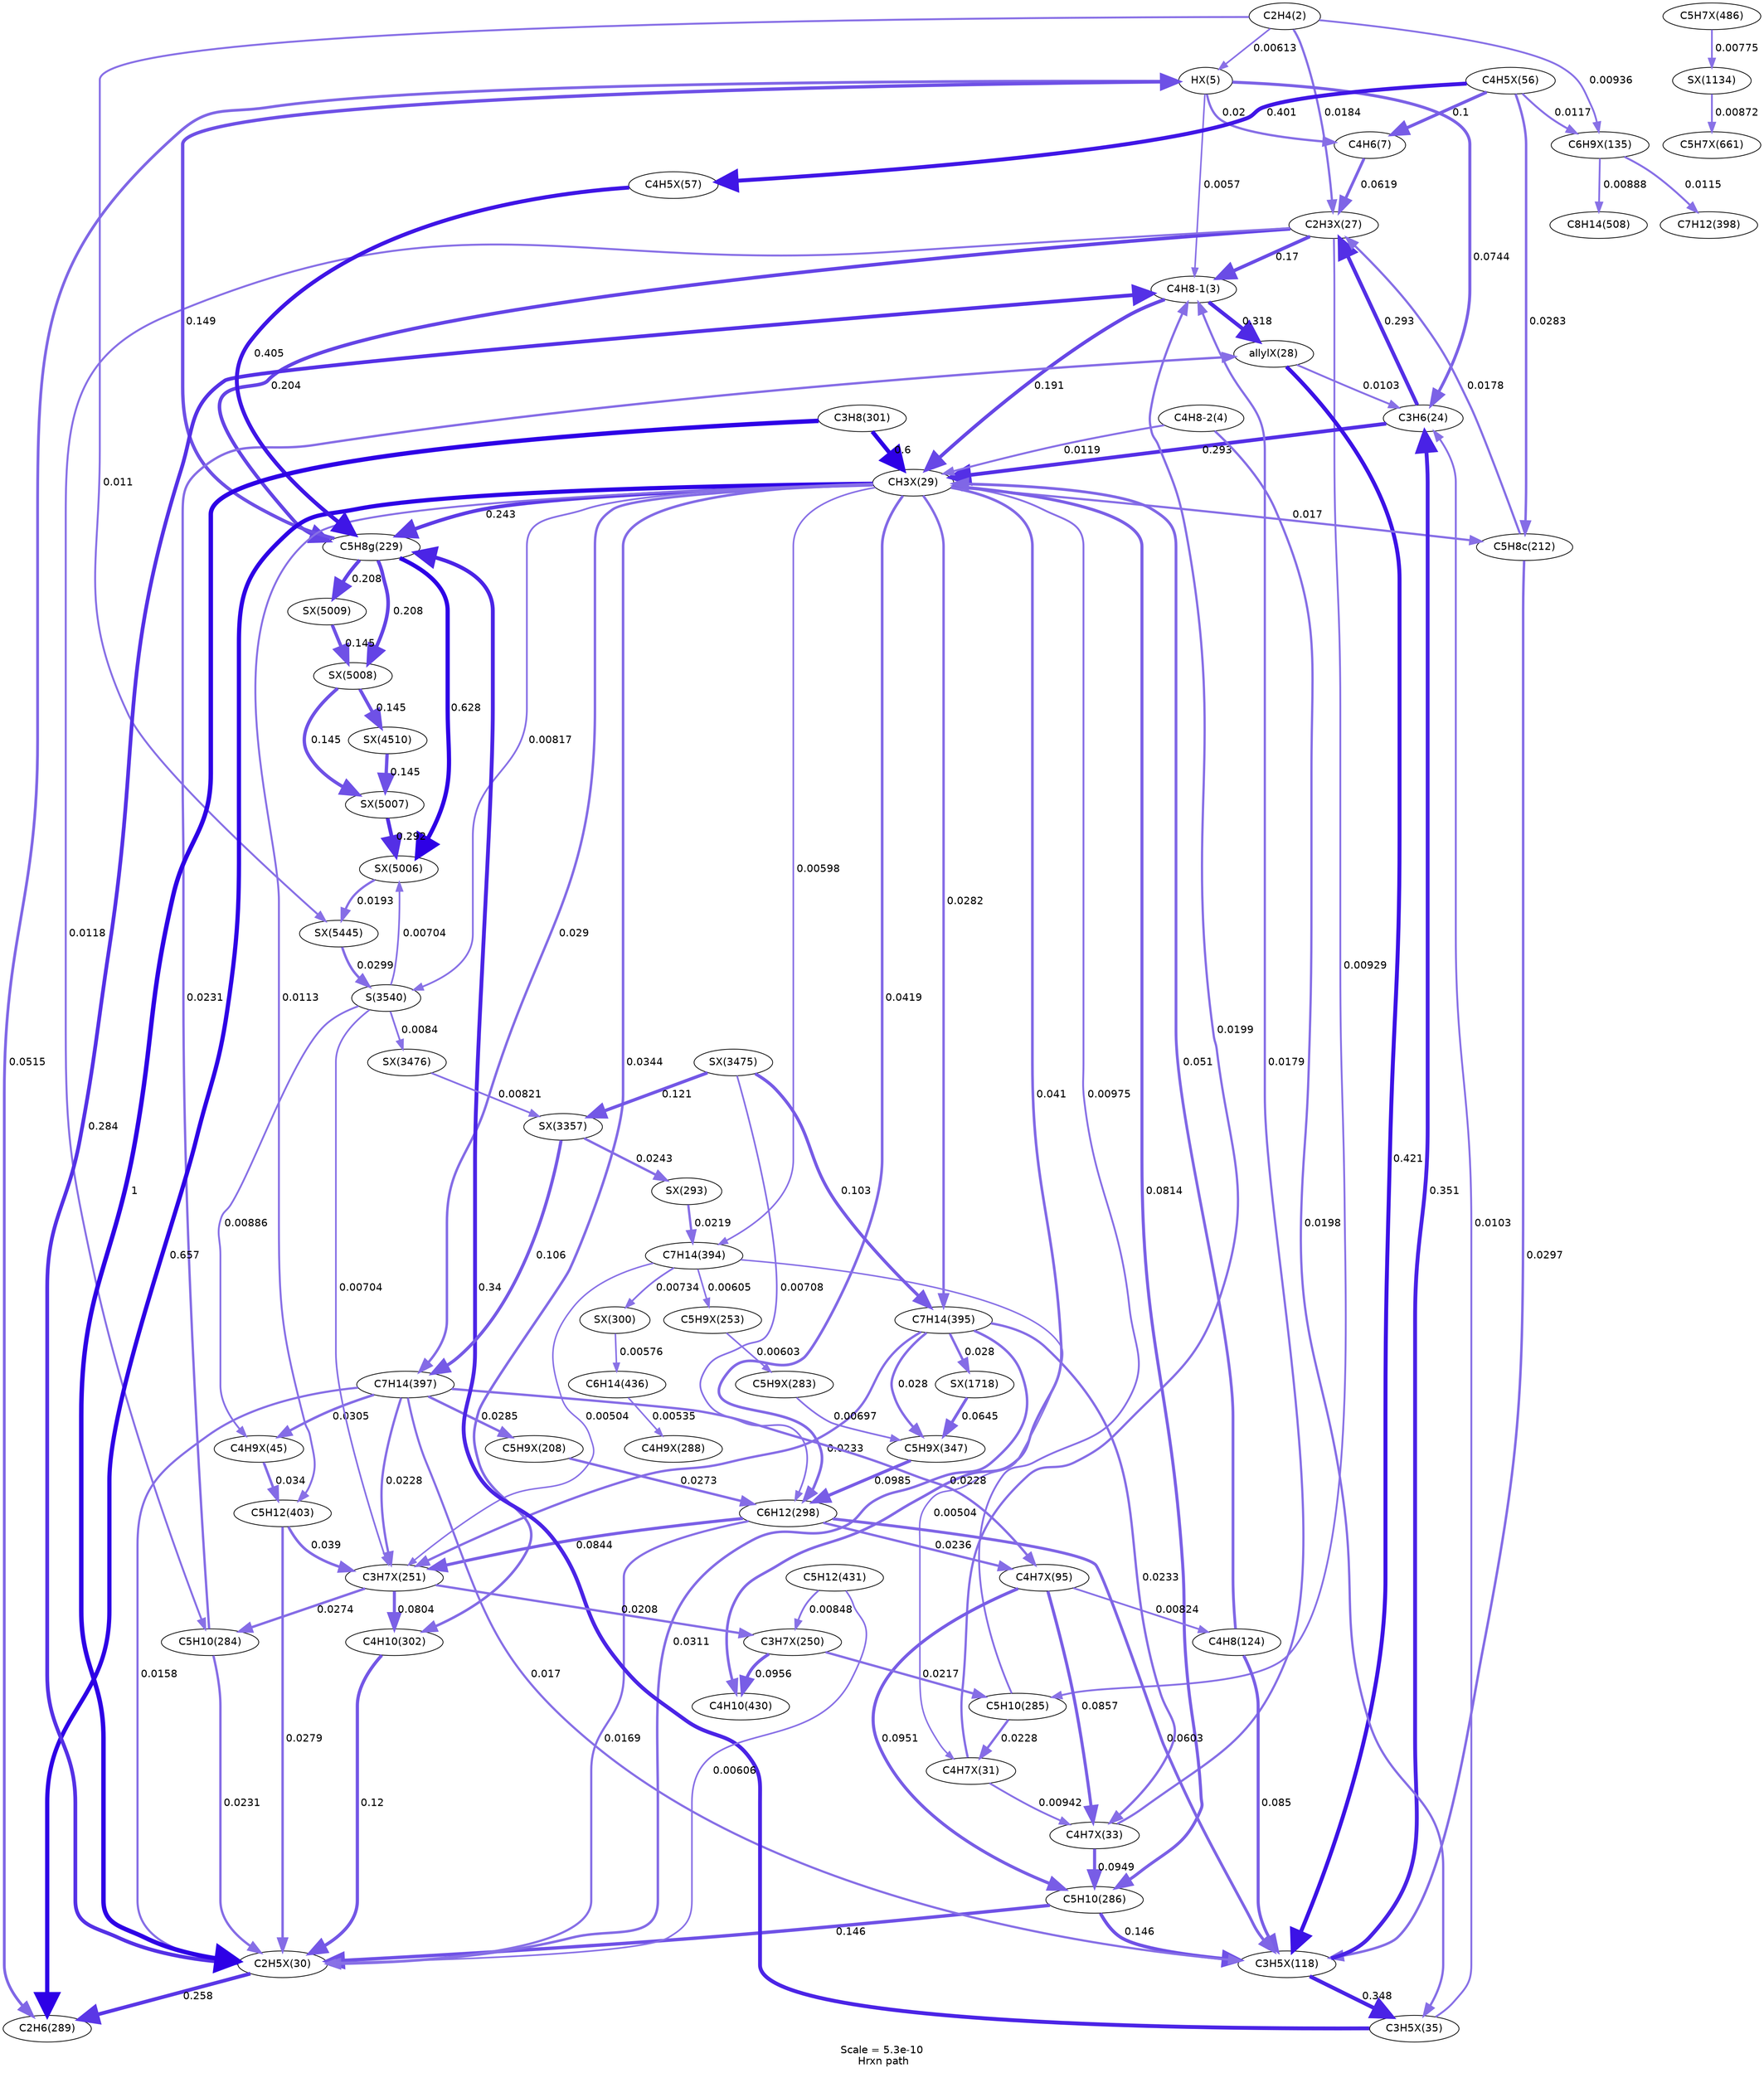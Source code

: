 digraph reaction_paths {
center=1;
s5 -> s96[fontname="Helvetica", style="setlinewidth(2.15)", arrowsize=1.08, color="0.7, 0.506, 0.9"
, label=" 0.00613"];
s5 -> s97[fontname="Helvetica", style="setlinewidth(2.98)", arrowsize=1.49, color="0.7, 0.518, 0.9"
, label=" 0.0184"];
s5 -> s119[fontname="Helvetica", style="setlinewidth(2.47)", arrowsize=1.24, color="0.7, 0.509, 0.9"
, label=" 0.00936"];
s5 -> s238[fontname="Helvetica", style="setlinewidth(2.6)", arrowsize=1.3, color="0.7, 0.511, 0.9"
, label=" 0.011"];
s96 -> s8[fontname="Helvetica", style="setlinewidth(3.05)", arrowsize=1.52, color="0.7, 0.52, 0.9"
, label=" 0.02"];
s96 -> s6[fontname="Helvetica", style="setlinewidth(2.1)", arrowsize=1.05, color="0.7, 0.506, 0.9"
, label=" 0.0057"];
s96 -> s9[fontname="Helvetica", style="setlinewidth(4.04)", arrowsize=2.02, color="0.7, 0.574, 0.9"
, label=" 0.0744"];
s96 -> s23[fontname="Helvetica", style="setlinewidth(3.76)", arrowsize=1.88, color="0.7, 0.552, 0.9"
, label=" 0.0515"];
s18 -> s96[fontname="Helvetica", style="setlinewidth(4.57)", arrowsize=2.28, color="0.7, 0.649, 0.9"
, label=" 0.149"];
s8 -> s97[fontname="Helvetica", style="setlinewidth(3.9)", arrowsize=1.95, color="0.7, 0.562, 0.9"
, label=" 0.0619"];
s97 -> s6[fontname="Helvetica", style="setlinewidth(4.66)", arrowsize=2.33, color="0.7, 0.67, 0.9"
, label=" 0.17"];
s9 -> s97[fontname="Helvetica", style="setlinewidth(5.07)", arrowsize=2.54, color="0.7, 0.793, 0.9"
, label=" 0.293"];
s97 -> s20[fontname="Helvetica", style="setlinewidth(2.65)", arrowsize=1.32, color="0.7, 0.512, 0.9"
, label=" 0.0118"];
s97 -> s21[fontname="Helvetica", style="setlinewidth(2.47)", arrowsize=1.23, color="0.7, 0.509, 0.9"
, label=" 0.00929"];
s17 -> s97[fontname="Helvetica", style="setlinewidth(2.96)", arrowsize=1.48, color="0.7, 0.518, 0.9"
, label=" 0.0178"];
s97 -> s18[fontname="Helvetica", style="setlinewidth(4.8)", arrowsize=2.4, color="0.7, 0.704, 0.9"
, label=" 0.204"];
s110 -> s8[fontname="Helvetica", style="setlinewidth(4.26)", arrowsize=2.13, color="0.7, 0.6, 0.9"
, label=" 0.1"];
s101 -> s6[fontname="Helvetica", style="setlinewidth(3.04)", arrowsize=1.52, color="0.7, 0.52, 0.9"
, label=" 0.0199"];
s103 -> s6[fontname="Helvetica", style="setlinewidth(2.96)", arrowsize=1.48, color="0.7, 0.518, 0.9"
, label=" 0.0179"];
s6 -> s98[fontname="Helvetica", style="setlinewidth(5.13)", arrowsize=2.57, color="0.7, 0.818, 0.9"
, label=" 0.318"];
s6 -> s99[fontname="Helvetica", style="setlinewidth(4.75)", arrowsize=2.37, color="0.7, 0.691, 0.9"
, label=" 0.191"];
s100 -> s6[fontname="Helvetica", style="setlinewidth(5.05)", arrowsize=2.52, color="0.7, 0.784, 0.9"
, label=" 0.284"];
s101 -> s103[fontname="Helvetica", style="setlinewidth(2.48)", arrowsize=1.24, color="0.7, 0.509, 0.9"
, label=" 0.00942"];
s21 -> s101[fontname="Helvetica", style="setlinewidth(3.14)", arrowsize=1.57, color="0.7, 0.523, 0.9"
, label=" 0.0228"];
s29 -> s101[fontname="Helvetica", style="setlinewidth(2.01)", arrowsize=1, color="0.7, 0.505, 0.9"
, label=" 0.00504"];
s115 -> s103[fontname="Helvetica", style="setlinewidth(4.15)", arrowsize=2.07, color="0.7, 0.586, 0.9"
, label=" 0.0857"];
s103 -> s22[fontname="Helvetica", style="setlinewidth(4.22)", arrowsize=2.11, color="0.7, 0.595, 0.9"
, label=" 0.0949"];
s30 -> s103[fontname="Helvetica", style="setlinewidth(3.16)", arrowsize=1.58, color="0.7, 0.523, 0.9"
, label=" 0.0233"];
s115 -> s13[fontname="Helvetica", style="setlinewidth(2.38)", arrowsize=1.19, color="0.7, 0.508, 0.9"
, label=" 0.00824"];
s115 -> s22[fontname="Helvetica", style="setlinewidth(4.22)", arrowsize=2.11, color="0.7, 0.595, 0.9"
, label=" 0.0951"];
s25 -> s115[fontname="Helvetica", style="setlinewidth(3.17)", arrowsize=1.59, color="0.7, 0.524, 0.9"
, label=" 0.0236"];
s31 -> s115[fontname="Helvetica", style="setlinewidth(3.15)", arrowsize=1.57, color="0.7, 0.523, 0.9"
, label=" 0.0228"];
s110 -> s111[fontname="Helvetica", style="setlinewidth(5.31)", arrowsize=2.65, color="0.7, 0.901, 0.9"
, label=" 0.401"];
s110 -> s119[fontname="Helvetica", style="setlinewidth(2.64)", arrowsize=1.32, color="0.7, 0.512, 0.9"
, label=" 0.0117"];
s110 -> s17[fontname="Helvetica", style="setlinewidth(3.31)", arrowsize=1.65, color="0.7, 0.528, 0.9"
, label=" 0.0283"];
s111 -> s18[fontname="Helvetica", style="setlinewidth(5.32)", arrowsize=2.66, color="0.7, 0.905, 0.9"
, label=" 0.405"];
s98 -> s118[fontname="Helvetica", style="setlinewidth(5.35)", arrowsize=2.67, color="0.7, 0.921, 0.9"
, label=" 0.421"];
s98 -> s9[fontname="Helvetica", style="setlinewidth(2.54)", arrowsize=1.27, color="0.7, 0.51, 0.9"
, label=" 0.0103"];
s20 -> s98[fontname="Helvetica", style="setlinewidth(3.16)", arrowsize=1.58, color="0.7, 0.523, 0.9"
, label=" 0.0231"];
s118 -> s105[fontname="Helvetica", style="setlinewidth(5.2)", arrowsize=2.6, color="0.7, 0.848, 0.9"
, label=" 0.348"];
s118 -> s9[fontname="Helvetica", style="setlinewidth(5.21)", arrowsize=2.61, color="0.7, 0.851, 0.9"
, label=" 0.351"];
s13 -> s118[fontname="Helvetica", style="setlinewidth(4.14)", arrowsize=2.07, color="0.7, 0.585, 0.9"
, label=" 0.085"];
s22 -> s118[fontname="Helvetica", style="setlinewidth(4.55)", arrowsize=2.27, color="0.7, 0.646, 0.9"
, label=" 0.146"];
s25 -> s118[fontname="Helvetica", style="setlinewidth(3.88)", arrowsize=1.94, color="0.7, 0.56, 0.9"
, label=" 0.0603"];
s17 -> s118[fontname="Helvetica", style="setlinewidth(3.35)", arrowsize=1.67, color="0.7, 0.53, 0.9"
, label=" 0.0297"];
s31 -> s118[fontname="Helvetica", style="setlinewidth(2.92)", arrowsize=1.46, color="0.7, 0.517, 0.9"
, label=" 0.017"];
s105 -> s9[fontname="Helvetica", style="setlinewidth(2.54)", arrowsize=1.27, color="0.7, 0.51, 0.9"
, label=" 0.0103"];
s7 -> s105[fontname="Helvetica", style="setlinewidth(3.04)", arrowsize=1.52, color="0.7, 0.52, 0.9"
, label=" 0.0198"];
s105 -> s18[fontname="Helvetica", style="setlinewidth(5.19)", arrowsize=2.59, color="0.7, 0.84, 0.9"
, label=" 0.34"];
s9 -> s99[fontname="Helvetica", style="setlinewidth(5.07)", arrowsize=2.54, color="0.7, 0.793, 0.9"
, label=" 0.293"];
s7 -> s99[fontname="Helvetica", style="setlinewidth(2.65)", arrowsize=1.33, color="0.7, 0.512, 0.9"
, label=" 0.0119"];
s99 -> s23[fontname="Helvetica", style="setlinewidth(5.68)", arrowsize=2.84, color="0.7, 1.16, 0.9"
, label=" 0.657"];
s13 -> s99[fontname="Helvetica", style="setlinewidth(3.75)", arrowsize=1.88, color="0.7, 0.551, 0.9"
, label=" 0.051"];
s99 -> s35[fontname="Helvetica", style="setlinewidth(3.59)", arrowsize=1.79, color="0.7, 0.541, 0.9"
, label=" 0.041"];
s21 -> s99[fontname="Helvetica", style="setlinewidth(2.5)", arrowsize=1.25, color="0.7, 0.51, 0.9"
, label=" 0.00975"];
s99 -> s27[fontname="Helvetica", style="setlinewidth(3.46)", arrowsize=1.73, color="0.7, 0.534, 0.9"
, label=" 0.0344"];
s26 -> s99[fontname="Helvetica", style="setlinewidth(5.61)", arrowsize=2.81, color="0.7, 1.1, 0.9"
, label=" 0.6"];
s99 -> s22[fontname="Helvetica", style="setlinewidth(4.11)", arrowsize=2.05, color="0.7, 0.581, 0.9"
, label=" 0.0814"];
s99 -> s25[fontname="Helvetica", style="setlinewidth(3.61)", arrowsize=1.8, color="0.7, 0.542, 0.9"
, label=" 0.0419"];
s99 -> s29[fontname="Helvetica", style="setlinewidth(2.14)", arrowsize=1.07, color="0.7, 0.506, 0.9"
, label=" 0.00598"];
s99 -> s17[fontname="Helvetica", style="setlinewidth(2.92)", arrowsize=1.46, color="0.7, 0.517, 0.9"
, label=" 0.017"];
s99 -> s30[fontname="Helvetica", style="setlinewidth(3.31)", arrowsize=1.65, color="0.7, 0.528, 0.9"
, label=" 0.0282"];
s99 -> s18[fontname="Helvetica", style="setlinewidth(4.93)", arrowsize=2.47, color="0.7, 0.743, 0.9"
, label=" 0.243"];
s99 -> s47[fontname="Helvetica", style="setlinewidth(2.37)", arrowsize=1.19, color="0.7, 0.508, 0.9"
, label=" 0.00817"];
s99 -> s33[fontname="Helvetica", style="setlinewidth(2.62)", arrowsize=1.31, color="0.7, 0.511, 0.9"
, label=" 0.0113"];
s99 -> s31[fontname="Helvetica", style="setlinewidth(3.33)", arrowsize=1.66, color="0.7, 0.529, 0.9"
, label=" 0.029"];
s100 -> s23[fontname="Helvetica", style="setlinewidth(4.98)", arrowsize=2.49, color="0.7, 0.758, 0.9"
, label=" 0.258"];
s20 -> s100[fontname="Helvetica", style="setlinewidth(3.16)", arrowsize=1.58, color="0.7, 0.523, 0.9"
, label=" 0.0231"];
s27 -> s100[fontname="Helvetica", style="setlinewidth(4.4)", arrowsize=2.2, color="0.7, 0.62, 0.9"
, label=" 0.12"];
s26 -> s100[fontname="Helvetica", style="setlinewidth(6)", arrowsize=3, color="0.7, 1.5, 0.9"
, label=" 1"];
s22 -> s100[fontname="Helvetica", style="setlinewidth(4.55)", arrowsize=2.27, color="0.7, 0.646, 0.9"
, label=" 0.146"];
s25 -> s100[fontname="Helvetica", style="setlinewidth(2.92)", arrowsize=1.46, color="0.7, 0.517, 0.9"
, label=" 0.0169"];
s30 -> s100[fontname="Helvetica", style="setlinewidth(3.38)", arrowsize=1.69, color="0.7, 0.531, 0.9"
, label=" 0.0311"];
s33 -> s100[fontname="Helvetica", style="setlinewidth(3.3)", arrowsize=1.65, color="0.7, 0.528, 0.9"
, label=" 0.0279"];
s36 -> s100[fontname="Helvetica", style="setlinewidth(2.15)", arrowsize=1.07, color="0.7, 0.506, 0.9"
, label=" 0.00606"];
s31 -> s100[fontname="Helvetica", style="setlinewidth(2.87)", arrowsize=1.43, color="0.7, 0.516, 0.9"
, label=" 0.0158"];
s132 -> s20[fontname="Helvetica", style="setlinewidth(3.28)", arrowsize=1.64, color="0.7, 0.527, 0.9"
, label=" 0.0274"];
s132 -> s131[fontname="Helvetica", style="setlinewidth(3.08)", arrowsize=1.54, color="0.7, 0.521, 0.9"
, label=" 0.0208"];
s132 -> s27[fontname="Helvetica", style="setlinewidth(4.1)", arrowsize=2.05, color="0.7, 0.58, 0.9"
, label=" 0.0804"];
s25 -> s132[fontname="Helvetica", style="setlinewidth(4.13)", arrowsize=2.07, color="0.7, 0.584, 0.9"
, label=" 0.0844"];
s29 -> s132[fontname="Helvetica", style="setlinewidth(2.01)", arrowsize=1, color="0.7, 0.505, 0.9"
, label=" 0.00504"];
s30 -> s132[fontname="Helvetica", style="setlinewidth(3.16)", arrowsize=1.58, color="0.7, 0.523, 0.9"
, label=" 0.0233"];
s47 -> s132[fontname="Helvetica", style="setlinewidth(2.26)", arrowsize=1.13, color="0.7, 0.507, 0.9"
, label=" 0.00704"];
s33 -> s132[fontname="Helvetica", style="setlinewidth(3.55)", arrowsize=1.78, color="0.7, 0.539, 0.9"
, label=" 0.039"];
s31 -> s132[fontname="Helvetica", style="setlinewidth(3.15)", arrowsize=1.57, color="0.7, 0.523, 0.9"
, label=" 0.0228"];
s131 -> s35[fontname="Helvetica", style="setlinewidth(4.23)", arrowsize=2.11, color="0.7, 0.596, 0.9"
, label=" 0.0956"];
s131 -> s21[fontname="Helvetica", style="setlinewidth(3.11)", arrowsize=1.55, color="0.7, 0.522, 0.9"
, label=" 0.0217"];
s36 -> s131[fontname="Helvetica", style="setlinewidth(2.4)", arrowsize=1.2, color="0.7, 0.508, 0.9"
, label=" 0.00848"];
s119 -> s32[fontname="Helvetica", style="setlinewidth(2.63)", arrowsize=1.31, color="0.7, 0.511, 0.9"
, label=" 0.0115"];
s119 -> s38[fontname="Helvetica", style="setlinewidth(2.43)", arrowsize=1.22, color="0.7, 0.509, 0.9"
, label=" 0.00888"];
s156 -> s171[fontname="Helvetica", style="setlinewidth(2.33)", arrowsize=1.17, color="0.7, 0.508, 0.9"
, label=" 0.00775"];
s171 -> s161[fontname="Helvetica", style="setlinewidth(2.42)", arrowsize=1.21, color="0.7, 0.509, 0.9"
, label=" 0.00872"];
s137 -> s143[fontname="Helvetica", style="setlinewidth(2.25)", arrowsize=1.13, color="0.7, 0.507, 0.9"
, label=" 0.00697"];
s185 -> s143[fontname="Helvetica", style="setlinewidth(3.93)", arrowsize=1.97, color="0.7, 0.565, 0.9"
, label=" 0.0645"];
s143 -> s25[fontname="Helvetica", style="setlinewidth(4.25)", arrowsize=2.13, color="0.7, 0.598, 0.9"
, label=" 0.0985"];
s30 -> s143[fontname="Helvetica", style="setlinewidth(3.3)", arrowsize=1.65, color="0.7, 0.528, 0.9"
, label=" 0.028"];
s134 -> s137[fontname="Helvetica", style="setlinewidth(2.14)", arrowsize=1.07, color="0.7, 0.506, 0.9"
, label=" 0.00603"];
s30 -> s185[fontname="Helvetica", style="setlinewidth(3.3)", arrowsize=1.65, color="0.7, 0.528, 0.9"
, label=" 0.028"];
s29 -> s134[fontname="Helvetica", style="setlinewidth(2.14)", arrowsize=1.07, color="0.7, 0.506, 0.9"
, label=" 0.00605"];
s216 -> s141[fontname="Helvetica", style="setlinewidth(3.19)", arrowsize=1.6, color="0.7, 0.524, 0.9"
, label=" 0.0243"];
s141 -> s29[fontname="Helvetica", style="setlinewidth(3.12)", arrowsize=1.56, color="0.7, 0.522, 0.9"
, label=" 0.0219"];
s218 -> s216[fontname="Helvetica", style="setlinewidth(2.37)", arrowsize=1.19, color="0.7, 0.508, 0.9"
, label=" 0.00821"];
s217 -> s216[fontname="Helvetica", style="setlinewidth(4.4)", arrowsize=2.2, color="0.7, 0.621, 0.9"
, label=" 0.121"];
s216 -> s31[fontname="Helvetica", style="setlinewidth(4.31)", arrowsize=2.15, color="0.7, 0.606, 0.9"
, label=" 0.106"];
s47 -> s218[fontname="Helvetica", style="setlinewidth(2.39)", arrowsize=1.2, color="0.7, 0.508, 0.9"
, label=" 0.0084"];
s217 -> s25[fontname="Helvetica", style="setlinewidth(2.26)", arrowsize=1.13, color="0.7, 0.507, 0.9"
, label=" 0.00708"];
s217 -> s30[fontname="Helvetica", style="setlinewidth(4.29)", arrowsize=2.14, color="0.7, 0.603, 0.9"
, label=" 0.103"];
s126 -> s25[fontname="Helvetica", style="setlinewidth(3.28)", arrowsize=1.64, color="0.7, 0.527, 0.9"
, label=" 0.0273"];
s29 -> s142[fontname="Helvetica", style="setlinewidth(2.29)", arrowsize=1.14, color="0.7, 0.507, 0.9"
, label=" 0.00734"];
s18 -> s232[fontname="Helvetica", style="setlinewidth(5.65)", arrowsize=2.82, color="0.7, 1.13, 0.9"
, label=" 0.628"];
s18 -> s234[fontname="Helvetica", style="setlinewidth(4.82)", arrowsize=2.41, color="0.7, 0.708, 0.9"
, label=" 0.208"];
s18 -> s235[fontname="Helvetica", style="setlinewidth(4.82)", arrowsize=2.41, color="0.7, 0.708, 0.9"
, label=" 0.208"];
s233 -> s232[fontname="Helvetica", style="setlinewidth(5.07)", arrowsize=2.54, color="0.7, 0.792, 0.9"
, label=" 0.292"];
s232 -> s238[fontname="Helvetica", style="setlinewidth(3.02)", arrowsize=1.51, color="0.7, 0.519, 0.9"
, label=" 0.0193"];
s47 -> s232[fontname="Helvetica", style="setlinewidth(2.26)", arrowsize=1.13, color="0.7, 0.507, 0.9"
, label=" 0.00704"];
s234 -> s233[fontname="Helvetica", style="setlinewidth(4.54)", arrowsize=2.27, color="0.7, 0.645, 0.9"
, label=" 0.145"];
s231 -> s233[fontname="Helvetica", style="setlinewidth(4.54)", arrowsize=2.27, color="0.7, 0.645, 0.9"
, label=" 0.145"];
s235 -> s234[fontname="Helvetica", style="setlinewidth(4.54)", arrowsize=2.27, color="0.7, 0.645, 0.9"
, label=" 0.145"];
s234 -> s231[fontname="Helvetica", style="setlinewidth(4.54)", arrowsize=2.27, color="0.7, 0.645, 0.9"
, label=" 0.145"];
s238 -> s47[fontname="Helvetica", style="setlinewidth(3.35)", arrowsize=1.68, color="0.7, 0.53, 0.9"
, label=" 0.0299"];
s47 -> s107[fontname="Helvetica", style="setlinewidth(2.43)", arrowsize=1.22, color="0.7, 0.509, 0.9"
, label=" 0.00886"];
s31 -> s126[fontname="Helvetica", style="setlinewidth(3.31)", arrowsize=1.66, color="0.7, 0.528, 0.9"
, label=" 0.0285"];
s107 -> s33[fontname="Helvetica", style="setlinewidth(3.45)", arrowsize=1.72, color="0.7, 0.534, 0.9"
, label=" 0.034"];
s31 -> s107[fontname="Helvetica", style="setlinewidth(3.37)", arrowsize=1.68, color="0.7, 0.531, 0.9"
, label=" 0.0305"];
s37 -> s138[fontname="Helvetica", style="setlinewidth(2.05)", arrowsize=1.03, color="0.7, 0.505, 0.9"
, label=" 0.00535"];
s142 -> s37[fontname="Helvetica", style="setlinewidth(2.11)", arrowsize=1.05, color="0.7, 0.506, 0.9"
, label=" 0.00576"];
s5 [ fontname="Helvetica", label="C2H4(2)"];
s6 [ fontname="Helvetica", label="C4H8-1(3)"];
s7 [ fontname="Helvetica", label="C4H8-2(4)"];
s8 [ fontname="Helvetica", label="C4H6(7)"];
s9 [ fontname="Helvetica", label="C3H6(24)"];
s13 [ fontname="Helvetica", label="C4H8(124)"];
s17 [ fontname="Helvetica", label="C5H8c(212)"];
s18 [ fontname="Helvetica", label="C5H8g(229)"];
s20 [ fontname="Helvetica", label="C5H10(284)"];
s21 [ fontname="Helvetica", label="C5H10(285)"];
s22 [ fontname="Helvetica", label="C5H10(286)"];
s23 [ fontname="Helvetica", label="C2H6(289)"];
s25 [ fontname="Helvetica", label="C6H12(298)"];
s26 [ fontname="Helvetica", label="C3H8(301)"];
s27 [ fontname="Helvetica", label="C4H10(302)"];
s29 [ fontname="Helvetica", label="C7H14(394)"];
s30 [ fontname="Helvetica", label="C7H14(395)"];
s31 [ fontname="Helvetica", label="C7H14(397)"];
s32 [ fontname="Helvetica", label="C7H12(398)"];
s33 [ fontname="Helvetica", label="C5H12(403)"];
s35 [ fontname="Helvetica", label="C4H10(430)"];
s36 [ fontname="Helvetica", label="C5H12(431)"];
s37 [ fontname="Helvetica", label="C6H14(436)"];
s38 [ fontname="Helvetica", label="C8H14(508)"];
s47 [ fontname="Helvetica", label="S(3540)"];
s96 [ fontname="Helvetica", label="HX(5)"];
s97 [ fontname="Helvetica", label="C2H3X(27)"];
s98 [ fontname="Helvetica", label="allylX(28)"];
s99 [ fontname="Helvetica", label="CH3X(29)"];
s100 [ fontname="Helvetica", label="C2H5X(30)"];
s101 [ fontname="Helvetica", label="C4H7X(31)"];
s103 [ fontname="Helvetica", label="C4H7X(33)"];
s105 [ fontname="Helvetica", label="C3H5X(35)"];
s107 [ fontname="Helvetica", label="C4H9X(45)"];
s110 [ fontname="Helvetica", label="C4H5X(56)"];
s111 [ fontname="Helvetica", label="C4H5X(57)"];
s115 [ fontname="Helvetica", label="C4H7X(95)"];
s118 [ fontname="Helvetica", label="C3H5X(118)"];
s119 [ fontname="Helvetica", label="C6H9X(135)"];
s126 [ fontname="Helvetica", label="C5H9X(208)"];
s131 [ fontname="Helvetica", label="C3H7X(250)"];
s132 [ fontname="Helvetica", label="C3H7X(251)"];
s134 [ fontname="Helvetica", label="C5H9X(253)"];
s137 [ fontname="Helvetica", label="C5H9X(283)"];
s138 [ fontname="Helvetica", label="C4H9X(288)"];
s141 [ fontname="Helvetica", label="SX(293)"];
s142 [ fontname="Helvetica", label="SX(300)"];
s143 [ fontname="Helvetica", label="C5H9X(347)"];
s156 [ fontname="Helvetica", label="C5H7X(486)"];
s161 [ fontname="Helvetica", label="C5H7X(661)"];
s171 [ fontname="Helvetica", label="SX(1134)"];
s185 [ fontname="Helvetica", label="SX(1718)"];
s216 [ fontname="Helvetica", label="SX(3357)"];
s217 [ fontname="Helvetica", label="SX(3475)"];
s218 [ fontname="Helvetica", label="SX(3476)"];
s231 [ fontname="Helvetica", label="SX(4510)"];
s232 [ fontname="Helvetica", label="SX(5006)"];
s233 [ fontname="Helvetica", label="SX(5007)"];
s234 [ fontname="Helvetica", label="SX(5008)"];
s235 [ fontname="Helvetica", label="SX(5009)"];
s238 [ fontname="Helvetica", label="SX(5445)"];
 label = "Scale = 5.3e-10\l Hrxn path";
 fontname = "Helvetica";
}
